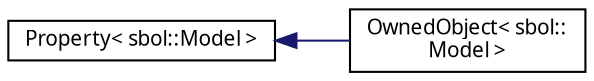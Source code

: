 digraph "Graphical Class Hierarchy"
{
  edge [fontname="FreeSans.ttf",fontsize="10",labelfontname="FreeSans.ttf",labelfontsize="10"];
  node [fontname="FreeSans.ttf",fontsize="10",shape=record];
  rankdir="LR";
  Node0 [label="Property\< sbol::Model \>",height=0.2,width=0.4,color="black", fillcolor="white", style="filled",URL="$classsbol_1_1_property.html"];
  Node0 -> Node1 [dir="back",color="midnightblue",fontsize="10",style="solid",fontname="FreeSans.ttf"];
  Node1 [label="OwnedObject\< sbol::\lModel \>",height=0.2,width=0.4,color="black", fillcolor="white", style="filled",URL="$classsbol_1_1_owned_object.html"];
}
